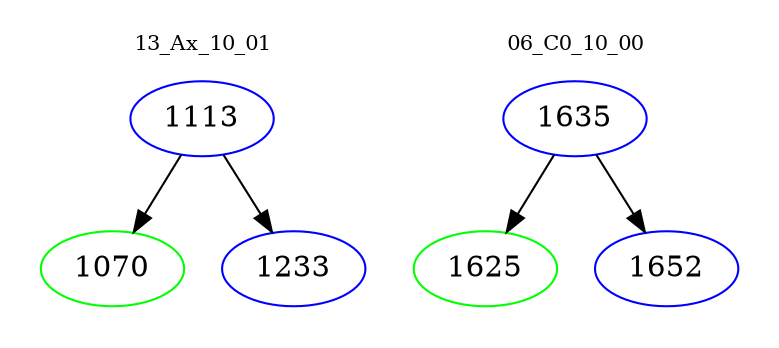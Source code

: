 digraph{
subgraph cluster_0 {
color = white
label = "13_Ax_10_01";
fontsize=10;
T0_1113 [label="1113", color="blue"]
T0_1113 -> T0_1070 [color="black"]
T0_1070 [label="1070", color="green"]
T0_1113 -> T0_1233 [color="black"]
T0_1233 [label="1233", color="blue"]
}
subgraph cluster_1 {
color = white
label = "06_C0_10_00";
fontsize=10;
T1_1635 [label="1635", color="blue"]
T1_1635 -> T1_1625 [color="black"]
T1_1625 [label="1625", color="green"]
T1_1635 -> T1_1652 [color="black"]
T1_1652 [label="1652", color="blue"]
}
}
